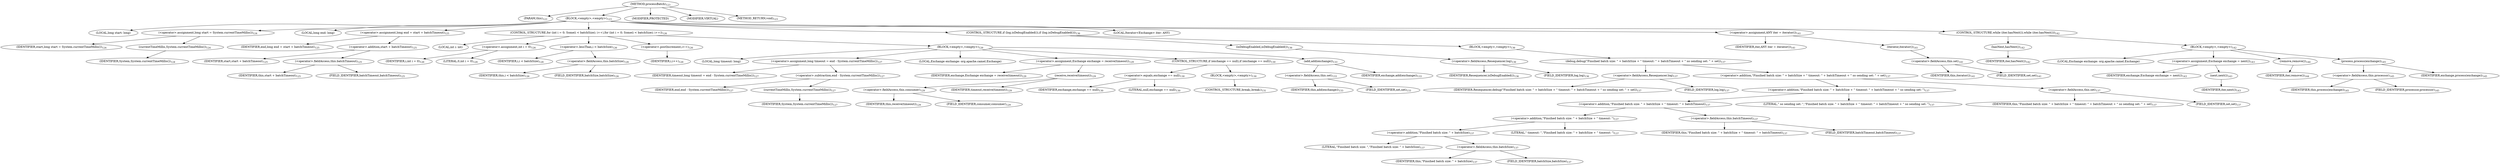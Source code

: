 digraph "processBatch" {  
"241" [label = <(METHOD,processBatch)<SUB>123</SUB>> ]
"242" [label = <(PARAM,this)<SUB>123</SUB>> ]
"243" [label = <(BLOCK,&lt;empty&gt;,&lt;empty&gt;)<SUB>123</SUB>> ]
"244" [label = <(LOCAL,long start: long)> ]
"245" [label = <(&lt;operator&gt;.assignment,long start = System.currentTimeMillis())<SUB>124</SUB>> ]
"246" [label = <(IDENTIFIER,start,long start = System.currentTimeMillis())<SUB>124</SUB>> ]
"247" [label = <(currentTimeMillis,System.currentTimeMillis())<SUB>124</SUB>> ]
"248" [label = <(IDENTIFIER,System,System.currentTimeMillis())<SUB>124</SUB>> ]
"249" [label = <(LOCAL,long end: long)> ]
"250" [label = <(&lt;operator&gt;.assignment,long end = start + batchTimeout)<SUB>125</SUB>> ]
"251" [label = <(IDENTIFIER,end,long end = start + batchTimeout)<SUB>125</SUB>> ]
"252" [label = <(&lt;operator&gt;.addition,start + batchTimeout)<SUB>125</SUB>> ]
"253" [label = <(IDENTIFIER,start,start + batchTimeout)<SUB>125</SUB>> ]
"254" [label = <(&lt;operator&gt;.fieldAccess,this.batchTimeout)<SUB>125</SUB>> ]
"255" [label = <(IDENTIFIER,this,start + batchTimeout)<SUB>125</SUB>> ]
"256" [label = <(FIELD_IDENTIFIER,batchTimeout,batchTimeout)<SUB>125</SUB>> ]
"257" [label = <(CONTROL_STRUCTURE,for (int i = 0; Some(i &lt; batchSize); i++),for (int i = 0; Some(i &lt; batchSize); i++))<SUB>126</SUB>> ]
"258" [label = <(LOCAL,int i: int)> ]
"259" [label = <(&lt;operator&gt;.assignment,int i = 0)<SUB>126</SUB>> ]
"260" [label = <(IDENTIFIER,i,int i = 0)<SUB>126</SUB>> ]
"261" [label = <(LITERAL,0,int i = 0)<SUB>126</SUB>> ]
"262" [label = <(&lt;operator&gt;.lessThan,i &lt; batchSize)<SUB>126</SUB>> ]
"263" [label = <(IDENTIFIER,i,i &lt; batchSize)<SUB>126</SUB>> ]
"264" [label = <(&lt;operator&gt;.fieldAccess,this.batchSize)<SUB>126</SUB>> ]
"265" [label = <(IDENTIFIER,this,i &lt; batchSize)<SUB>126</SUB>> ]
"266" [label = <(FIELD_IDENTIFIER,batchSize,batchSize)<SUB>126</SUB>> ]
"267" [label = <(&lt;operator&gt;.postIncrement,i++)<SUB>126</SUB>> ]
"268" [label = <(IDENTIFIER,i,i++)<SUB>126</SUB>> ]
"269" [label = <(BLOCK,&lt;empty&gt;,&lt;empty&gt;)<SUB>126</SUB>> ]
"270" [label = <(LOCAL,long timeout: long)> ]
"271" [label = <(&lt;operator&gt;.assignment,long timeout = end - System.currentTimeMillis())<SUB>127</SUB>> ]
"272" [label = <(IDENTIFIER,timeout,long timeout = end - System.currentTimeMillis())<SUB>127</SUB>> ]
"273" [label = <(&lt;operator&gt;.subtraction,end - System.currentTimeMillis())<SUB>127</SUB>> ]
"274" [label = <(IDENTIFIER,end,end - System.currentTimeMillis())<SUB>127</SUB>> ]
"275" [label = <(currentTimeMillis,System.currentTimeMillis())<SUB>127</SUB>> ]
"276" [label = <(IDENTIFIER,System,System.currentTimeMillis())<SUB>127</SUB>> ]
"277" [label = <(LOCAL,Exchange exchange: org.apache.camel.Exchange)> ]
"278" [label = <(&lt;operator&gt;.assignment,Exchange exchange = receive(timeout))<SUB>129</SUB>> ]
"279" [label = <(IDENTIFIER,exchange,Exchange exchange = receive(timeout))<SUB>129</SUB>> ]
"280" [label = <(receive,receive(timeout))<SUB>129</SUB>> ]
"281" [label = <(&lt;operator&gt;.fieldAccess,this.consumer)<SUB>129</SUB>> ]
"282" [label = <(IDENTIFIER,this,receive(timeout))<SUB>129</SUB>> ]
"283" [label = <(FIELD_IDENTIFIER,consumer,consumer)<SUB>129</SUB>> ]
"284" [label = <(IDENTIFIER,timeout,receive(timeout))<SUB>129</SUB>> ]
"285" [label = <(CONTROL_STRUCTURE,if (exchange == null),if (exchange == null))<SUB>130</SUB>> ]
"286" [label = <(&lt;operator&gt;.equals,exchange == null)<SUB>130</SUB>> ]
"287" [label = <(IDENTIFIER,exchange,exchange == null)<SUB>130</SUB>> ]
"288" [label = <(LITERAL,null,exchange == null)<SUB>130</SUB>> ]
"289" [label = <(BLOCK,&lt;empty&gt;,&lt;empty&gt;)<SUB>130</SUB>> ]
"290" [label = <(CONTROL_STRUCTURE,break;,break;)<SUB>131</SUB>> ]
"291" [label = <(add,add(exchange))<SUB>133</SUB>> ]
"292" [label = <(&lt;operator&gt;.fieldAccess,this.set)<SUB>133</SUB>> ]
"293" [label = <(IDENTIFIER,this,add(exchange))<SUB>133</SUB>> ]
"294" [label = <(FIELD_IDENTIFIER,set,set)<SUB>133</SUB>> ]
"295" [label = <(IDENTIFIER,exchange,add(exchange))<SUB>133</SUB>> ]
"296" [label = <(CONTROL_STRUCTURE,if (log.isDebugEnabled()),if (log.isDebugEnabled()))<SUB>136</SUB>> ]
"297" [label = <(isDebugEnabled,isDebugEnabled())<SUB>136</SUB>> ]
"298" [label = <(&lt;operator&gt;.fieldAccess,Resequencer.log)<SUB>136</SUB>> ]
"299" [label = <(IDENTIFIER,Resequencer,isDebugEnabled())<SUB>136</SUB>> ]
"300" [label = <(FIELD_IDENTIFIER,log,log)<SUB>136</SUB>> ]
"301" [label = <(BLOCK,&lt;empty&gt;,&lt;empty&gt;)<SUB>136</SUB>> ]
"302" [label = <(debug,debug(&quot;Finsihed batch size: &quot; + batchSize + &quot; timeout: &quot; + batchTimeout + &quot; so sending set: &quot; + set))<SUB>137</SUB>> ]
"303" [label = <(&lt;operator&gt;.fieldAccess,Resequencer.log)<SUB>137</SUB>> ]
"304" [label = <(IDENTIFIER,Resequencer,debug(&quot;Finsihed batch size: &quot; + batchSize + &quot; timeout: &quot; + batchTimeout + &quot; so sending set: &quot; + set))<SUB>137</SUB>> ]
"305" [label = <(FIELD_IDENTIFIER,log,log)<SUB>137</SUB>> ]
"306" [label = <(&lt;operator&gt;.addition,&quot;Finsihed batch size: &quot; + batchSize + &quot; timeout: &quot; + batchTimeout + &quot; so sending set: &quot; + set)<SUB>137</SUB>> ]
"307" [label = <(&lt;operator&gt;.addition,&quot;Finsihed batch size: &quot; + batchSize + &quot; timeout: &quot; + batchTimeout + &quot; so sending set: &quot;)<SUB>137</SUB>> ]
"308" [label = <(&lt;operator&gt;.addition,&quot;Finsihed batch size: &quot; + batchSize + &quot; timeout: &quot; + batchTimeout)<SUB>137</SUB>> ]
"309" [label = <(&lt;operator&gt;.addition,&quot;Finsihed batch size: &quot; + batchSize + &quot; timeout: &quot;)<SUB>137</SUB>> ]
"310" [label = <(&lt;operator&gt;.addition,&quot;Finsihed batch size: &quot; + batchSize)<SUB>137</SUB>> ]
"311" [label = <(LITERAL,&quot;Finsihed batch size: &quot;,&quot;Finsihed batch size: &quot; + batchSize)<SUB>137</SUB>> ]
"312" [label = <(&lt;operator&gt;.fieldAccess,this.batchSize)<SUB>137</SUB>> ]
"313" [label = <(IDENTIFIER,this,&quot;Finsihed batch size: &quot; + batchSize)<SUB>137</SUB>> ]
"314" [label = <(FIELD_IDENTIFIER,batchSize,batchSize)<SUB>137</SUB>> ]
"315" [label = <(LITERAL,&quot; timeout: &quot;,&quot;Finsihed batch size: &quot; + batchSize + &quot; timeout: &quot;)<SUB>137</SUB>> ]
"316" [label = <(&lt;operator&gt;.fieldAccess,this.batchTimeout)<SUB>137</SUB>> ]
"317" [label = <(IDENTIFIER,this,&quot;Finsihed batch size: &quot; + batchSize + &quot; timeout: &quot; + batchTimeout)<SUB>137</SUB>> ]
"318" [label = <(FIELD_IDENTIFIER,batchTimeout,batchTimeout)<SUB>137</SUB>> ]
"319" [label = <(LITERAL,&quot; so sending set: &quot;,&quot;Finsihed batch size: &quot; + batchSize + &quot; timeout: &quot; + batchTimeout + &quot; so sending set: &quot;)<SUB>137</SUB>> ]
"320" [label = <(&lt;operator&gt;.fieldAccess,this.set)<SUB>137</SUB>> ]
"321" [label = <(IDENTIFIER,this,&quot;Finsihed batch size: &quot; + batchSize + &quot; timeout: &quot; + batchTimeout + &quot; so sending set: &quot; + set)<SUB>137</SUB>> ]
"322" [label = <(FIELD_IDENTIFIER,set,set)<SUB>137</SUB>> ]
"323" [label = <(LOCAL,Iterator&lt;Exchange&gt; iter: ANY)> ]
"324" [label = <(&lt;operator&gt;.assignment,ANY iter = iterator())<SUB>141</SUB>> ]
"325" [label = <(IDENTIFIER,iter,ANY iter = iterator())<SUB>141</SUB>> ]
"326" [label = <(iterator,iterator())<SUB>141</SUB>> ]
"327" [label = <(&lt;operator&gt;.fieldAccess,this.set)<SUB>141</SUB>> ]
"328" [label = <(IDENTIFIER,this,iterator())<SUB>141</SUB>> ]
"329" [label = <(FIELD_IDENTIFIER,set,set)<SUB>141</SUB>> ]
"330" [label = <(CONTROL_STRUCTURE,while (iter.hasNext()),while (iter.hasNext()))<SUB>142</SUB>> ]
"331" [label = <(hasNext,hasNext())<SUB>142</SUB>> ]
"332" [label = <(IDENTIFIER,iter,hasNext())<SUB>142</SUB>> ]
"333" [label = <(BLOCK,&lt;empty&gt;,&lt;empty&gt;)<SUB>142</SUB>> ]
"334" [label = <(LOCAL,Exchange exchange: org.apache.camel.Exchange)> ]
"335" [label = <(&lt;operator&gt;.assignment,Exchange exchange = next())<SUB>143</SUB>> ]
"336" [label = <(IDENTIFIER,exchange,Exchange exchange = next())<SUB>143</SUB>> ]
"337" [label = <(next,next())<SUB>143</SUB>> ]
"338" [label = <(IDENTIFIER,iter,next())<SUB>143</SUB>> ]
"339" [label = <(remove,remove())<SUB>144</SUB>> ]
"340" [label = <(IDENTIFIER,iter,remove())<SUB>144</SUB>> ]
"341" [label = <(process,process(exchange))<SUB>145</SUB>> ]
"342" [label = <(&lt;operator&gt;.fieldAccess,this.processor)<SUB>145</SUB>> ]
"343" [label = <(IDENTIFIER,this,process(exchange))<SUB>145</SUB>> ]
"344" [label = <(FIELD_IDENTIFIER,processor,processor)<SUB>145</SUB>> ]
"345" [label = <(IDENTIFIER,exchange,process(exchange))<SUB>145</SUB>> ]
"346" [label = <(MODIFIER,PROTECTED)> ]
"347" [label = <(MODIFIER,VIRTUAL)> ]
"348" [label = <(METHOD_RETURN,void)<SUB>123</SUB>> ]
  "241" -> "242" 
  "241" -> "243" 
  "241" -> "346" 
  "241" -> "347" 
  "241" -> "348" 
  "243" -> "244" 
  "243" -> "245" 
  "243" -> "249" 
  "243" -> "250" 
  "243" -> "257" 
  "243" -> "296" 
  "243" -> "323" 
  "243" -> "324" 
  "243" -> "330" 
  "245" -> "246" 
  "245" -> "247" 
  "247" -> "248" 
  "250" -> "251" 
  "250" -> "252" 
  "252" -> "253" 
  "252" -> "254" 
  "254" -> "255" 
  "254" -> "256" 
  "257" -> "258" 
  "257" -> "259" 
  "257" -> "262" 
  "257" -> "267" 
  "257" -> "269" 
  "259" -> "260" 
  "259" -> "261" 
  "262" -> "263" 
  "262" -> "264" 
  "264" -> "265" 
  "264" -> "266" 
  "267" -> "268" 
  "269" -> "270" 
  "269" -> "271" 
  "269" -> "277" 
  "269" -> "278" 
  "269" -> "285" 
  "269" -> "291" 
  "271" -> "272" 
  "271" -> "273" 
  "273" -> "274" 
  "273" -> "275" 
  "275" -> "276" 
  "278" -> "279" 
  "278" -> "280" 
  "280" -> "281" 
  "280" -> "284" 
  "281" -> "282" 
  "281" -> "283" 
  "285" -> "286" 
  "285" -> "289" 
  "286" -> "287" 
  "286" -> "288" 
  "289" -> "290" 
  "291" -> "292" 
  "291" -> "295" 
  "292" -> "293" 
  "292" -> "294" 
  "296" -> "297" 
  "296" -> "301" 
  "297" -> "298" 
  "298" -> "299" 
  "298" -> "300" 
  "301" -> "302" 
  "302" -> "303" 
  "302" -> "306" 
  "303" -> "304" 
  "303" -> "305" 
  "306" -> "307" 
  "306" -> "320" 
  "307" -> "308" 
  "307" -> "319" 
  "308" -> "309" 
  "308" -> "316" 
  "309" -> "310" 
  "309" -> "315" 
  "310" -> "311" 
  "310" -> "312" 
  "312" -> "313" 
  "312" -> "314" 
  "316" -> "317" 
  "316" -> "318" 
  "320" -> "321" 
  "320" -> "322" 
  "324" -> "325" 
  "324" -> "326" 
  "326" -> "327" 
  "327" -> "328" 
  "327" -> "329" 
  "330" -> "331" 
  "330" -> "333" 
  "331" -> "332" 
  "333" -> "334" 
  "333" -> "335" 
  "333" -> "339" 
  "333" -> "341" 
  "335" -> "336" 
  "335" -> "337" 
  "337" -> "338" 
  "339" -> "340" 
  "341" -> "342" 
  "341" -> "345" 
  "342" -> "343" 
  "342" -> "344" 
}
